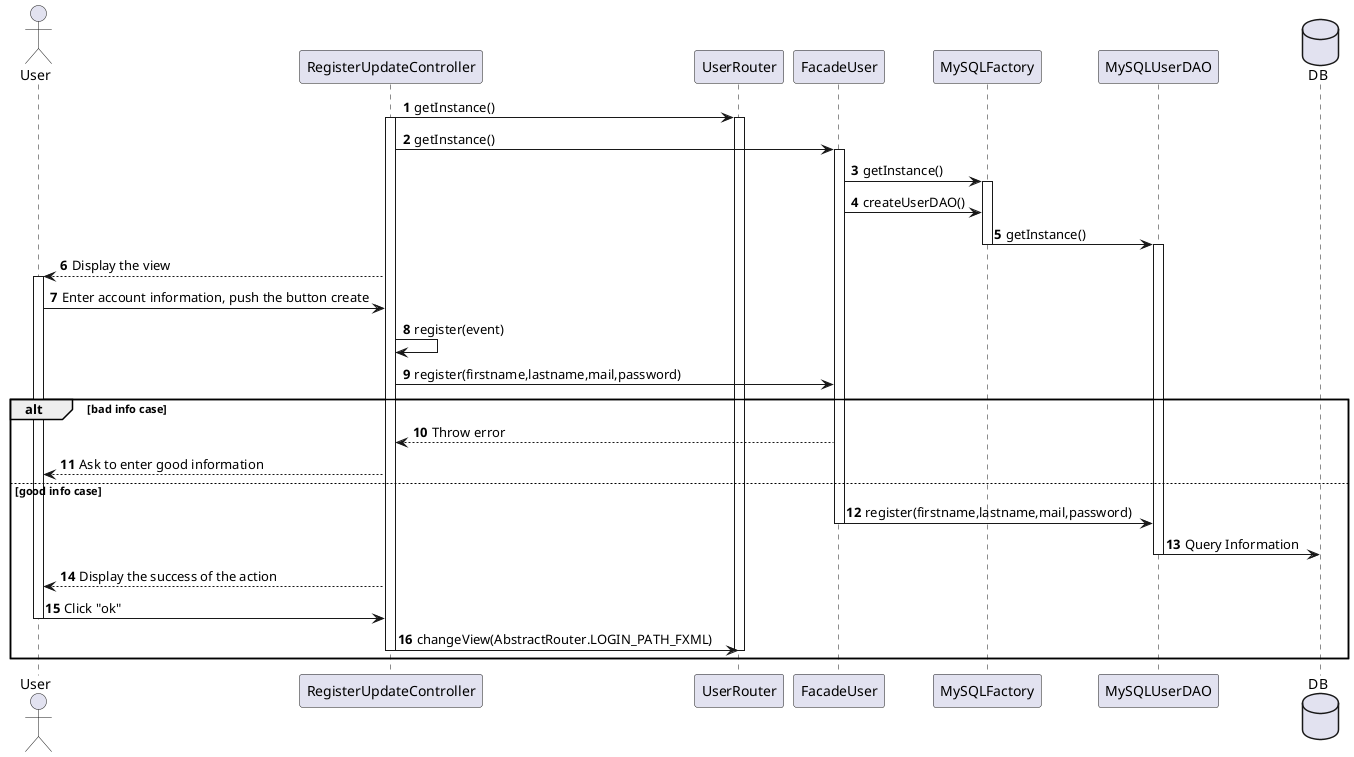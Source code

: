 @startuml
autonumber
actor User
RegisterUpdateController -> UserRouter : getInstance()
activate RegisterUpdateController
activate UserRouter
RegisterUpdateController -> FacadeUser : getInstance()
activate FacadeUser
FacadeUser -> MySQLFactory : getInstance()
activate MySQLFactory
FacadeUser -> MySQLFactory : createUserDAO()
MySQLFactory -> MySQLUserDAO : getInstance()
deactivate MySQLFactory
activate MySQLUserDAO
RegisterUpdateController --> User : Display the view
activate User
User -> RegisterUpdateController : Enter account information, push the button create
RegisterUpdateController -> RegisterUpdateController : register(event)
RegisterUpdateController -> FacadeUser : register(firstname,lastname,mail,password)
alt bad info case
    FacadeUser --> RegisterUpdateController : Throw error
    RegisterUpdateController --> User : Ask to enter good information
else good info case
    FacadeUser -> MySQLUserDAO : register(firstname,lastname,mail,password)
    deactivate FacadeUser
    database DB
    MySQLUserDAO -> DB : Query Information
    deactivate MySQLUserDAO
    RegisterUpdateController --> User : Display the success of the action
    User -> RegisterUpdateController : Click "ok"
    deactivate User
    RegisterUpdateController -> UserRouter : changeView(AbstractRouter.LOGIN_PATH_FXML)
    deactivate RegisterUpdateController
    deactivate UserRouter
end
@enduml